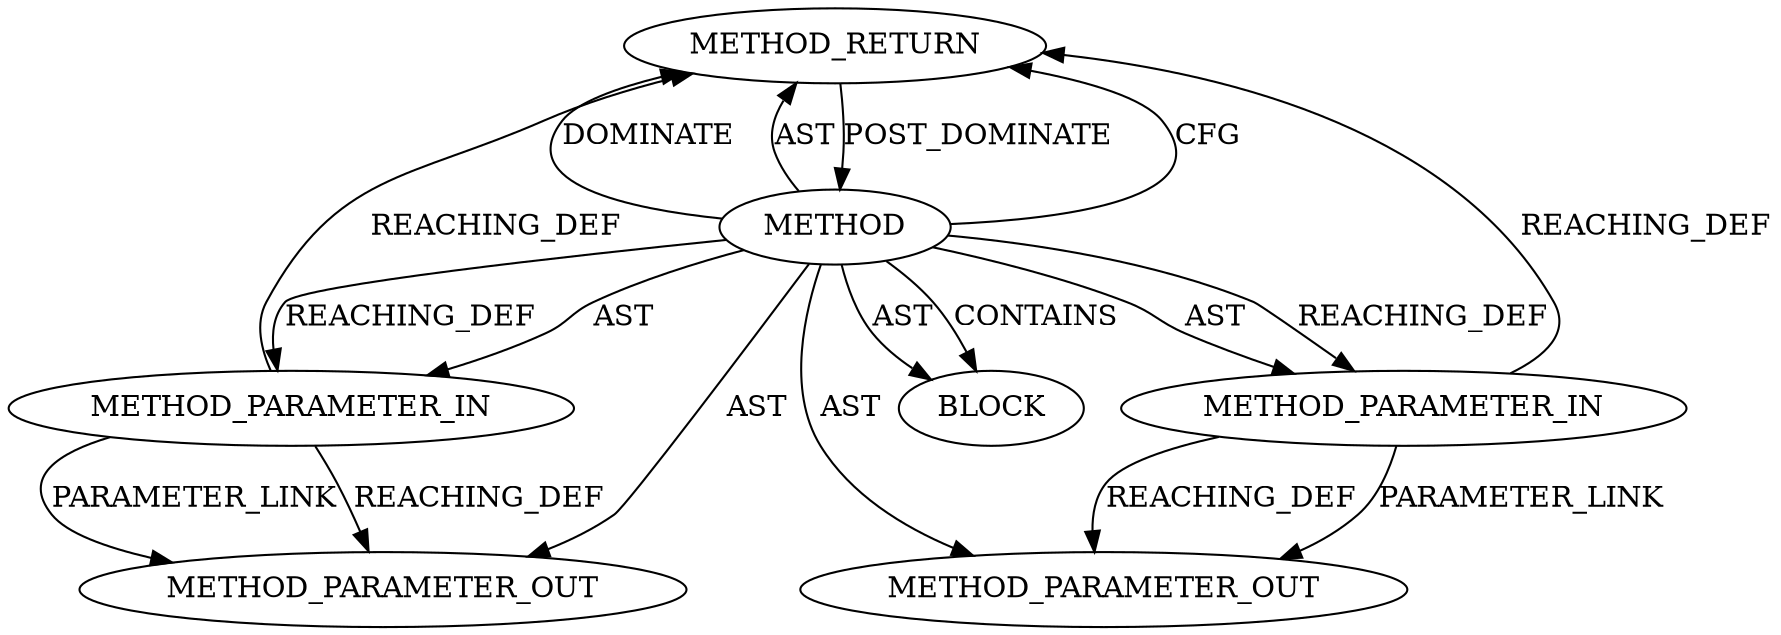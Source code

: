digraph {
  56 [label=METHOD_RETURN ORDER=2 CODE="RET" TYPE_FULL_NAME="ANY" EVALUATION_STRATEGY="BY_VALUE"]
  55 [label=BLOCK ORDER=1 ARGUMENT_INDEX=1 CODE="<empty>" TYPE_FULL_NAME="ANY"]
  69 [label=METHOD_PARAMETER_OUT ORDER=2 CODE="p2" IS_VARIADIC=false TYPE_FULL_NAME="ANY" EVALUATION_STRATEGY="BY_VALUE" INDEX=2 NAME="p2"]
  68 [label=METHOD_PARAMETER_OUT ORDER=1 CODE="p1" IS_VARIADIC=false TYPE_FULL_NAME="ANY" EVALUATION_STRATEGY="BY_VALUE" INDEX=1 NAME="p1"]
  54 [label=METHOD_PARAMETER_IN ORDER=2 CODE="p2" IS_VARIADIC=false TYPE_FULL_NAME="ANY" EVALUATION_STRATEGY="BY_VALUE" INDEX=2 NAME="p2"]
  52 [label=METHOD AST_PARENT_TYPE="NAMESPACE_BLOCK" AST_PARENT_FULL_NAME="<global>" ORDER=0 CODE="<empty>" FULL_NAME="<operator>.lessThan" IS_EXTERNAL=true FILENAME="<empty>" SIGNATURE="" NAME="<operator>.lessThan"]
  53 [label=METHOD_PARAMETER_IN ORDER=1 CODE="p1" IS_VARIADIC=false TYPE_FULL_NAME="ANY" EVALUATION_STRATEGY="BY_VALUE" INDEX=1 NAME="p1"]
  52 -> 55 [label=AST ]
  53 -> 68 [label=REACHING_DEF VARIABLE="p1"]
  54 -> 69 [label=PARAMETER_LINK ]
  52 -> 56 [label=CFG ]
  52 -> 68 [label=AST ]
  54 -> 69 [label=REACHING_DEF VARIABLE="p2"]
  56 -> 52 [label=POST_DOMINATE ]
  52 -> 54 [label=AST ]
  53 -> 68 [label=PARAMETER_LINK ]
  54 -> 56 [label=REACHING_DEF VARIABLE="p2"]
  53 -> 56 [label=REACHING_DEF VARIABLE="p1"]
  52 -> 56 [label=DOMINATE ]
  52 -> 53 [label=REACHING_DEF VARIABLE=""]
  52 -> 69 [label=AST ]
  52 -> 56 [label=AST ]
  52 -> 53 [label=AST ]
  52 -> 55 [label=CONTAINS ]
  52 -> 54 [label=REACHING_DEF VARIABLE=""]
}
